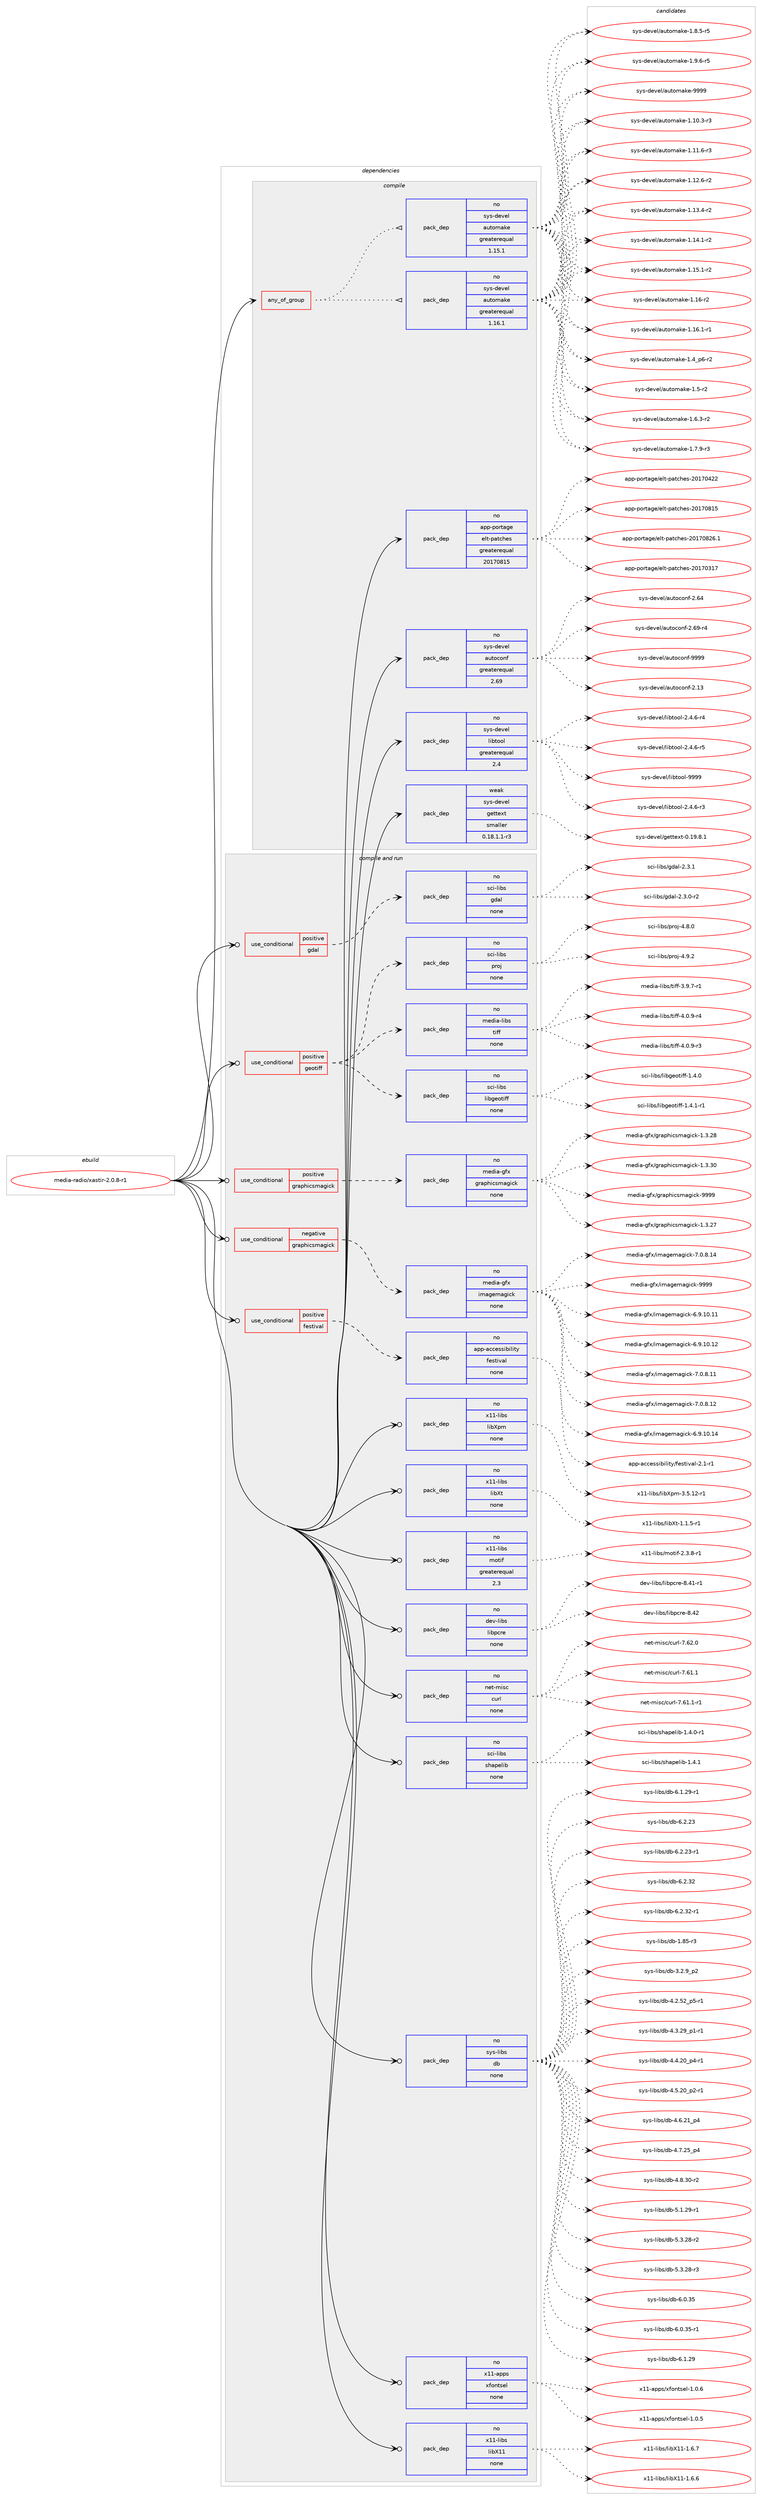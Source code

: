digraph prolog {

# *************
# Graph options
# *************

newrank=true;
concentrate=true;
compound=true;
graph [rankdir=LR,fontname=Helvetica,fontsize=10,ranksep=1.5];#, ranksep=2.5, nodesep=0.2];
edge  [arrowhead=vee];
node  [fontname=Helvetica,fontsize=10];

# **********
# The ebuild
# **********

subgraph cluster_leftcol {
color=gray;
rank=same;
label=<<i>ebuild</i>>;
id [label="media-radio/xastir-2.0.8-r1", color=red, width=4, href="../media-radio/xastir-2.0.8-r1.svg"];
}

# ****************
# The dependencies
# ****************

subgraph cluster_midcol {
color=gray;
label=<<i>dependencies</i>>;
subgraph cluster_compile {
fillcolor="#eeeeee";
style=filled;
label=<<i>compile</i>>;
subgraph any140 {
dependency5799 [label=<<TABLE BORDER="0" CELLBORDER="1" CELLSPACING="0" CELLPADDING="4"><TR><TD CELLPADDING="10">any_of_group</TD></TR></TABLE>>, shape=none, color=red];subgraph pack4756 {
dependency5800 [label=<<TABLE BORDER="0" CELLBORDER="1" CELLSPACING="0" CELLPADDING="4" WIDTH="220"><TR><TD ROWSPAN="6" CELLPADDING="30">pack_dep</TD></TR><TR><TD WIDTH="110">no</TD></TR><TR><TD>sys-devel</TD></TR><TR><TD>automake</TD></TR><TR><TD>greaterequal</TD></TR><TR><TD>1.16.1</TD></TR></TABLE>>, shape=none, color=blue];
}
dependency5799:e -> dependency5800:w [weight=20,style="dotted",arrowhead="oinv"];
subgraph pack4757 {
dependency5801 [label=<<TABLE BORDER="0" CELLBORDER="1" CELLSPACING="0" CELLPADDING="4" WIDTH="220"><TR><TD ROWSPAN="6" CELLPADDING="30">pack_dep</TD></TR><TR><TD WIDTH="110">no</TD></TR><TR><TD>sys-devel</TD></TR><TR><TD>automake</TD></TR><TR><TD>greaterequal</TD></TR><TR><TD>1.15.1</TD></TR></TABLE>>, shape=none, color=blue];
}
dependency5799:e -> dependency5801:w [weight=20,style="dotted",arrowhead="oinv"];
}
id:e -> dependency5799:w [weight=20,style="solid",arrowhead="vee"];
subgraph pack4758 {
dependency5802 [label=<<TABLE BORDER="0" CELLBORDER="1" CELLSPACING="0" CELLPADDING="4" WIDTH="220"><TR><TD ROWSPAN="6" CELLPADDING="30">pack_dep</TD></TR><TR><TD WIDTH="110">no</TD></TR><TR><TD>app-portage</TD></TR><TR><TD>elt-patches</TD></TR><TR><TD>greaterequal</TD></TR><TR><TD>20170815</TD></TR></TABLE>>, shape=none, color=blue];
}
id:e -> dependency5802:w [weight=20,style="solid",arrowhead="vee"];
subgraph pack4759 {
dependency5803 [label=<<TABLE BORDER="0" CELLBORDER="1" CELLSPACING="0" CELLPADDING="4" WIDTH="220"><TR><TD ROWSPAN="6" CELLPADDING="30">pack_dep</TD></TR><TR><TD WIDTH="110">no</TD></TR><TR><TD>sys-devel</TD></TR><TR><TD>autoconf</TD></TR><TR><TD>greaterequal</TD></TR><TR><TD>2.69</TD></TR></TABLE>>, shape=none, color=blue];
}
id:e -> dependency5803:w [weight=20,style="solid",arrowhead="vee"];
subgraph pack4760 {
dependency5804 [label=<<TABLE BORDER="0" CELLBORDER="1" CELLSPACING="0" CELLPADDING="4" WIDTH="220"><TR><TD ROWSPAN="6" CELLPADDING="30">pack_dep</TD></TR><TR><TD WIDTH="110">no</TD></TR><TR><TD>sys-devel</TD></TR><TR><TD>libtool</TD></TR><TR><TD>greaterequal</TD></TR><TR><TD>2.4</TD></TR></TABLE>>, shape=none, color=blue];
}
id:e -> dependency5804:w [weight=20,style="solid",arrowhead="vee"];
subgraph pack4761 {
dependency5805 [label=<<TABLE BORDER="0" CELLBORDER="1" CELLSPACING="0" CELLPADDING="4" WIDTH="220"><TR><TD ROWSPAN="6" CELLPADDING="30">pack_dep</TD></TR><TR><TD WIDTH="110">weak</TD></TR><TR><TD>sys-devel</TD></TR><TR><TD>gettext</TD></TR><TR><TD>smaller</TD></TR><TR><TD>0.18.1.1-r3</TD></TR></TABLE>>, shape=none, color=blue];
}
id:e -> dependency5805:w [weight=20,style="solid",arrowhead="vee"];
}
subgraph cluster_compileandrun {
fillcolor="#eeeeee";
style=filled;
label=<<i>compile and run</i>>;
subgraph cond895 {
dependency5806 [label=<<TABLE BORDER="0" CELLBORDER="1" CELLSPACING="0" CELLPADDING="4"><TR><TD ROWSPAN="3" CELLPADDING="10">use_conditional</TD></TR><TR><TD>negative</TD></TR><TR><TD>graphicsmagick</TD></TR></TABLE>>, shape=none, color=red];
subgraph pack4762 {
dependency5807 [label=<<TABLE BORDER="0" CELLBORDER="1" CELLSPACING="0" CELLPADDING="4" WIDTH="220"><TR><TD ROWSPAN="6" CELLPADDING="30">pack_dep</TD></TR><TR><TD WIDTH="110">no</TD></TR><TR><TD>media-gfx</TD></TR><TR><TD>imagemagick</TD></TR><TR><TD>none</TD></TR><TR><TD></TD></TR></TABLE>>, shape=none, color=blue];
}
dependency5806:e -> dependency5807:w [weight=20,style="dashed",arrowhead="vee"];
}
id:e -> dependency5806:w [weight=20,style="solid",arrowhead="odotvee"];
subgraph cond896 {
dependency5808 [label=<<TABLE BORDER="0" CELLBORDER="1" CELLSPACING="0" CELLPADDING="4"><TR><TD ROWSPAN="3" CELLPADDING="10">use_conditional</TD></TR><TR><TD>positive</TD></TR><TR><TD>festival</TD></TR></TABLE>>, shape=none, color=red];
subgraph pack4763 {
dependency5809 [label=<<TABLE BORDER="0" CELLBORDER="1" CELLSPACING="0" CELLPADDING="4" WIDTH="220"><TR><TD ROWSPAN="6" CELLPADDING="30">pack_dep</TD></TR><TR><TD WIDTH="110">no</TD></TR><TR><TD>app-accessibility</TD></TR><TR><TD>festival</TD></TR><TR><TD>none</TD></TR><TR><TD></TD></TR></TABLE>>, shape=none, color=blue];
}
dependency5808:e -> dependency5809:w [weight=20,style="dashed",arrowhead="vee"];
}
id:e -> dependency5808:w [weight=20,style="solid",arrowhead="odotvee"];
subgraph cond897 {
dependency5810 [label=<<TABLE BORDER="0" CELLBORDER="1" CELLSPACING="0" CELLPADDING="4"><TR><TD ROWSPAN="3" CELLPADDING="10">use_conditional</TD></TR><TR><TD>positive</TD></TR><TR><TD>gdal</TD></TR></TABLE>>, shape=none, color=red];
subgraph pack4764 {
dependency5811 [label=<<TABLE BORDER="0" CELLBORDER="1" CELLSPACING="0" CELLPADDING="4" WIDTH="220"><TR><TD ROWSPAN="6" CELLPADDING="30">pack_dep</TD></TR><TR><TD WIDTH="110">no</TD></TR><TR><TD>sci-libs</TD></TR><TR><TD>gdal</TD></TR><TR><TD>none</TD></TR><TR><TD></TD></TR></TABLE>>, shape=none, color=blue];
}
dependency5810:e -> dependency5811:w [weight=20,style="dashed",arrowhead="vee"];
}
id:e -> dependency5810:w [weight=20,style="solid",arrowhead="odotvee"];
subgraph cond898 {
dependency5812 [label=<<TABLE BORDER="0" CELLBORDER="1" CELLSPACING="0" CELLPADDING="4"><TR><TD ROWSPAN="3" CELLPADDING="10">use_conditional</TD></TR><TR><TD>positive</TD></TR><TR><TD>geotiff</TD></TR></TABLE>>, shape=none, color=red];
subgraph pack4765 {
dependency5813 [label=<<TABLE BORDER="0" CELLBORDER="1" CELLSPACING="0" CELLPADDING="4" WIDTH="220"><TR><TD ROWSPAN="6" CELLPADDING="30">pack_dep</TD></TR><TR><TD WIDTH="110">no</TD></TR><TR><TD>sci-libs</TD></TR><TR><TD>proj</TD></TR><TR><TD>none</TD></TR><TR><TD></TD></TR></TABLE>>, shape=none, color=blue];
}
dependency5812:e -> dependency5813:w [weight=20,style="dashed",arrowhead="vee"];
subgraph pack4766 {
dependency5814 [label=<<TABLE BORDER="0" CELLBORDER="1" CELLSPACING="0" CELLPADDING="4" WIDTH="220"><TR><TD ROWSPAN="6" CELLPADDING="30">pack_dep</TD></TR><TR><TD WIDTH="110">no</TD></TR><TR><TD>sci-libs</TD></TR><TR><TD>libgeotiff</TD></TR><TR><TD>none</TD></TR><TR><TD></TD></TR></TABLE>>, shape=none, color=blue];
}
dependency5812:e -> dependency5814:w [weight=20,style="dashed",arrowhead="vee"];
subgraph pack4767 {
dependency5815 [label=<<TABLE BORDER="0" CELLBORDER="1" CELLSPACING="0" CELLPADDING="4" WIDTH="220"><TR><TD ROWSPAN="6" CELLPADDING="30">pack_dep</TD></TR><TR><TD WIDTH="110">no</TD></TR><TR><TD>media-libs</TD></TR><TR><TD>tiff</TD></TR><TR><TD>none</TD></TR><TR><TD></TD></TR></TABLE>>, shape=none, color=blue];
}
dependency5812:e -> dependency5815:w [weight=20,style="dashed",arrowhead="vee"];
}
id:e -> dependency5812:w [weight=20,style="solid",arrowhead="odotvee"];
subgraph cond899 {
dependency5816 [label=<<TABLE BORDER="0" CELLBORDER="1" CELLSPACING="0" CELLPADDING="4"><TR><TD ROWSPAN="3" CELLPADDING="10">use_conditional</TD></TR><TR><TD>positive</TD></TR><TR><TD>graphicsmagick</TD></TR></TABLE>>, shape=none, color=red];
subgraph pack4768 {
dependency5817 [label=<<TABLE BORDER="0" CELLBORDER="1" CELLSPACING="0" CELLPADDING="4" WIDTH="220"><TR><TD ROWSPAN="6" CELLPADDING="30">pack_dep</TD></TR><TR><TD WIDTH="110">no</TD></TR><TR><TD>media-gfx</TD></TR><TR><TD>graphicsmagick</TD></TR><TR><TD>none</TD></TR><TR><TD></TD></TR></TABLE>>, shape=none, color=blue];
}
dependency5816:e -> dependency5817:w [weight=20,style="dashed",arrowhead="vee"];
}
id:e -> dependency5816:w [weight=20,style="solid",arrowhead="odotvee"];
subgraph pack4769 {
dependency5818 [label=<<TABLE BORDER="0" CELLBORDER="1" CELLSPACING="0" CELLPADDING="4" WIDTH="220"><TR><TD ROWSPAN="6" CELLPADDING="30">pack_dep</TD></TR><TR><TD WIDTH="110">no</TD></TR><TR><TD>dev-libs</TD></TR><TR><TD>libpcre</TD></TR><TR><TD>none</TD></TR><TR><TD></TD></TR></TABLE>>, shape=none, color=blue];
}
id:e -> dependency5818:w [weight=20,style="solid",arrowhead="odotvee"];
subgraph pack4770 {
dependency5819 [label=<<TABLE BORDER="0" CELLBORDER="1" CELLSPACING="0" CELLPADDING="4" WIDTH="220"><TR><TD ROWSPAN="6" CELLPADDING="30">pack_dep</TD></TR><TR><TD WIDTH="110">no</TD></TR><TR><TD>net-misc</TD></TR><TR><TD>curl</TD></TR><TR><TD>none</TD></TR><TR><TD></TD></TR></TABLE>>, shape=none, color=blue];
}
id:e -> dependency5819:w [weight=20,style="solid",arrowhead="odotvee"];
subgraph pack4771 {
dependency5820 [label=<<TABLE BORDER="0" CELLBORDER="1" CELLSPACING="0" CELLPADDING="4" WIDTH="220"><TR><TD ROWSPAN="6" CELLPADDING="30">pack_dep</TD></TR><TR><TD WIDTH="110">no</TD></TR><TR><TD>sci-libs</TD></TR><TR><TD>shapelib</TD></TR><TR><TD>none</TD></TR><TR><TD></TD></TR></TABLE>>, shape=none, color=blue];
}
id:e -> dependency5820:w [weight=20,style="solid",arrowhead="odotvee"];
subgraph pack4772 {
dependency5821 [label=<<TABLE BORDER="0" CELLBORDER="1" CELLSPACING="0" CELLPADDING="4" WIDTH="220"><TR><TD ROWSPAN="6" CELLPADDING="30">pack_dep</TD></TR><TR><TD WIDTH="110">no</TD></TR><TR><TD>sys-libs</TD></TR><TR><TD>db</TD></TR><TR><TD>none</TD></TR><TR><TD></TD></TR></TABLE>>, shape=none, color=blue];
}
id:e -> dependency5821:w [weight=20,style="solid",arrowhead="odotvee"];
subgraph pack4773 {
dependency5822 [label=<<TABLE BORDER="0" CELLBORDER="1" CELLSPACING="0" CELLPADDING="4" WIDTH="220"><TR><TD ROWSPAN="6" CELLPADDING="30">pack_dep</TD></TR><TR><TD WIDTH="110">no</TD></TR><TR><TD>x11-apps</TD></TR><TR><TD>xfontsel</TD></TR><TR><TD>none</TD></TR><TR><TD></TD></TR></TABLE>>, shape=none, color=blue];
}
id:e -> dependency5822:w [weight=20,style="solid",arrowhead="odotvee"];
subgraph pack4774 {
dependency5823 [label=<<TABLE BORDER="0" CELLBORDER="1" CELLSPACING="0" CELLPADDING="4" WIDTH="220"><TR><TD ROWSPAN="6" CELLPADDING="30">pack_dep</TD></TR><TR><TD WIDTH="110">no</TD></TR><TR><TD>x11-libs</TD></TR><TR><TD>libX11</TD></TR><TR><TD>none</TD></TR><TR><TD></TD></TR></TABLE>>, shape=none, color=blue];
}
id:e -> dependency5823:w [weight=20,style="solid",arrowhead="odotvee"];
subgraph pack4775 {
dependency5824 [label=<<TABLE BORDER="0" CELLBORDER="1" CELLSPACING="0" CELLPADDING="4" WIDTH="220"><TR><TD ROWSPAN="6" CELLPADDING="30">pack_dep</TD></TR><TR><TD WIDTH="110">no</TD></TR><TR><TD>x11-libs</TD></TR><TR><TD>libXpm</TD></TR><TR><TD>none</TD></TR><TR><TD></TD></TR></TABLE>>, shape=none, color=blue];
}
id:e -> dependency5824:w [weight=20,style="solid",arrowhead="odotvee"];
subgraph pack4776 {
dependency5825 [label=<<TABLE BORDER="0" CELLBORDER="1" CELLSPACING="0" CELLPADDING="4" WIDTH="220"><TR><TD ROWSPAN="6" CELLPADDING="30">pack_dep</TD></TR><TR><TD WIDTH="110">no</TD></TR><TR><TD>x11-libs</TD></TR><TR><TD>libXt</TD></TR><TR><TD>none</TD></TR><TR><TD></TD></TR></TABLE>>, shape=none, color=blue];
}
id:e -> dependency5825:w [weight=20,style="solid",arrowhead="odotvee"];
subgraph pack4777 {
dependency5826 [label=<<TABLE BORDER="0" CELLBORDER="1" CELLSPACING="0" CELLPADDING="4" WIDTH="220"><TR><TD ROWSPAN="6" CELLPADDING="30">pack_dep</TD></TR><TR><TD WIDTH="110">no</TD></TR><TR><TD>x11-libs</TD></TR><TR><TD>motif</TD></TR><TR><TD>greaterequal</TD></TR><TR><TD>2.3</TD></TR></TABLE>>, shape=none, color=blue];
}
id:e -> dependency5826:w [weight=20,style="solid",arrowhead="odotvee"];
}
subgraph cluster_run {
fillcolor="#eeeeee";
style=filled;
label=<<i>run</i>>;
}
}

# **************
# The candidates
# **************

subgraph cluster_choices {
rank=same;
color=gray;
label=<<i>candidates</i>>;

subgraph choice4756 {
color=black;
nodesep=1;
choice11512111545100101118101108479711711611110997107101454946494846514511451 [label="sys-devel/automake-1.10.3-r3", color=red, width=4,href="../sys-devel/automake-1.10.3-r3.svg"];
choice11512111545100101118101108479711711611110997107101454946494946544511451 [label="sys-devel/automake-1.11.6-r3", color=red, width=4,href="../sys-devel/automake-1.11.6-r3.svg"];
choice11512111545100101118101108479711711611110997107101454946495046544511450 [label="sys-devel/automake-1.12.6-r2", color=red, width=4,href="../sys-devel/automake-1.12.6-r2.svg"];
choice11512111545100101118101108479711711611110997107101454946495146524511450 [label="sys-devel/automake-1.13.4-r2", color=red, width=4,href="../sys-devel/automake-1.13.4-r2.svg"];
choice11512111545100101118101108479711711611110997107101454946495246494511450 [label="sys-devel/automake-1.14.1-r2", color=red, width=4,href="../sys-devel/automake-1.14.1-r2.svg"];
choice11512111545100101118101108479711711611110997107101454946495346494511450 [label="sys-devel/automake-1.15.1-r2", color=red, width=4,href="../sys-devel/automake-1.15.1-r2.svg"];
choice1151211154510010111810110847971171161111099710710145494649544511450 [label="sys-devel/automake-1.16-r2", color=red, width=4,href="../sys-devel/automake-1.16-r2.svg"];
choice11512111545100101118101108479711711611110997107101454946495446494511449 [label="sys-devel/automake-1.16.1-r1", color=red, width=4,href="../sys-devel/automake-1.16.1-r1.svg"];
choice115121115451001011181011084797117116111109971071014549465295112544511450 [label="sys-devel/automake-1.4_p6-r2", color=red, width=4,href="../sys-devel/automake-1.4_p6-r2.svg"];
choice11512111545100101118101108479711711611110997107101454946534511450 [label="sys-devel/automake-1.5-r2", color=red, width=4,href="../sys-devel/automake-1.5-r2.svg"];
choice115121115451001011181011084797117116111109971071014549465446514511450 [label="sys-devel/automake-1.6.3-r2", color=red, width=4,href="../sys-devel/automake-1.6.3-r2.svg"];
choice115121115451001011181011084797117116111109971071014549465546574511451 [label="sys-devel/automake-1.7.9-r3", color=red, width=4,href="../sys-devel/automake-1.7.9-r3.svg"];
choice115121115451001011181011084797117116111109971071014549465646534511453 [label="sys-devel/automake-1.8.5-r5", color=red, width=4,href="../sys-devel/automake-1.8.5-r5.svg"];
choice115121115451001011181011084797117116111109971071014549465746544511453 [label="sys-devel/automake-1.9.6-r5", color=red, width=4,href="../sys-devel/automake-1.9.6-r5.svg"];
choice115121115451001011181011084797117116111109971071014557575757 [label="sys-devel/automake-9999", color=red, width=4,href="../sys-devel/automake-9999.svg"];
dependency5800:e -> choice11512111545100101118101108479711711611110997107101454946494846514511451:w [style=dotted,weight="100"];
dependency5800:e -> choice11512111545100101118101108479711711611110997107101454946494946544511451:w [style=dotted,weight="100"];
dependency5800:e -> choice11512111545100101118101108479711711611110997107101454946495046544511450:w [style=dotted,weight="100"];
dependency5800:e -> choice11512111545100101118101108479711711611110997107101454946495146524511450:w [style=dotted,weight="100"];
dependency5800:e -> choice11512111545100101118101108479711711611110997107101454946495246494511450:w [style=dotted,weight="100"];
dependency5800:e -> choice11512111545100101118101108479711711611110997107101454946495346494511450:w [style=dotted,weight="100"];
dependency5800:e -> choice1151211154510010111810110847971171161111099710710145494649544511450:w [style=dotted,weight="100"];
dependency5800:e -> choice11512111545100101118101108479711711611110997107101454946495446494511449:w [style=dotted,weight="100"];
dependency5800:e -> choice115121115451001011181011084797117116111109971071014549465295112544511450:w [style=dotted,weight="100"];
dependency5800:e -> choice11512111545100101118101108479711711611110997107101454946534511450:w [style=dotted,weight="100"];
dependency5800:e -> choice115121115451001011181011084797117116111109971071014549465446514511450:w [style=dotted,weight="100"];
dependency5800:e -> choice115121115451001011181011084797117116111109971071014549465546574511451:w [style=dotted,weight="100"];
dependency5800:e -> choice115121115451001011181011084797117116111109971071014549465646534511453:w [style=dotted,weight="100"];
dependency5800:e -> choice115121115451001011181011084797117116111109971071014549465746544511453:w [style=dotted,weight="100"];
dependency5800:e -> choice115121115451001011181011084797117116111109971071014557575757:w [style=dotted,weight="100"];
}
subgraph choice4757 {
color=black;
nodesep=1;
choice11512111545100101118101108479711711611110997107101454946494846514511451 [label="sys-devel/automake-1.10.3-r3", color=red, width=4,href="../sys-devel/automake-1.10.3-r3.svg"];
choice11512111545100101118101108479711711611110997107101454946494946544511451 [label="sys-devel/automake-1.11.6-r3", color=red, width=4,href="../sys-devel/automake-1.11.6-r3.svg"];
choice11512111545100101118101108479711711611110997107101454946495046544511450 [label="sys-devel/automake-1.12.6-r2", color=red, width=4,href="../sys-devel/automake-1.12.6-r2.svg"];
choice11512111545100101118101108479711711611110997107101454946495146524511450 [label="sys-devel/automake-1.13.4-r2", color=red, width=4,href="../sys-devel/automake-1.13.4-r2.svg"];
choice11512111545100101118101108479711711611110997107101454946495246494511450 [label="sys-devel/automake-1.14.1-r2", color=red, width=4,href="../sys-devel/automake-1.14.1-r2.svg"];
choice11512111545100101118101108479711711611110997107101454946495346494511450 [label="sys-devel/automake-1.15.1-r2", color=red, width=4,href="../sys-devel/automake-1.15.1-r2.svg"];
choice1151211154510010111810110847971171161111099710710145494649544511450 [label="sys-devel/automake-1.16-r2", color=red, width=4,href="../sys-devel/automake-1.16-r2.svg"];
choice11512111545100101118101108479711711611110997107101454946495446494511449 [label="sys-devel/automake-1.16.1-r1", color=red, width=4,href="../sys-devel/automake-1.16.1-r1.svg"];
choice115121115451001011181011084797117116111109971071014549465295112544511450 [label="sys-devel/automake-1.4_p6-r2", color=red, width=4,href="../sys-devel/automake-1.4_p6-r2.svg"];
choice11512111545100101118101108479711711611110997107101454946534511450 [label="sys-devel/automake-1.5-r2", color=red, width=4,href="../sys-devel/automake-1.5-r2.svg"];
choice115121115451001011181011084797117116111109971071014549465446514511450 [label="sys-devel/automake-1.6.3-r2", color=red, width=4,href="../sys-devel/automake-1.6.3-r2.svg"];
choice115121115451001011181011084797117116111109971071014549465546574511451 [label="sys-devel/automake-1.7.9-r3", color=red, width=4,href="../sys-devel/automake-1.7.9-r3.svg"];
choice115121115451001011181011084797117116111109971071014549465646534511453 [label="sys-devel/automake-1.8.5-r5", color=red, width=4,href="../sys-devel/automake-1.8.5-r5.svg"];
choice115121115451001011181011084797117116111109971071014549465746544511453 [label="sys-devel/automake-1.9.6-r5", color=red, width=4,href="../sys-devel/automake-1.9.6-r5.svg"];
choice115121115451001011181011084797117116111109971071014557575757 [label="sys-devel/automake-9999", color=red, width=4,href="../sys-devel/automake-9999.svg"];
dependency5801:e -> choice11512111545100101118101108479711711611110997107101454946494846514511451:w [style=dotted,weight="100"];
dependency5801:e -> choice11512111545100101118101108479711711611110997107101454946494946544511451:w [style=dotted,weight="100"];
dependency5801:e -> choice11512111545100101118101108479711711611110997107101454946495046544511450:w [style=dotted,weight="100"];
dependency5801:e -> choice11512111545100101118101108479711711611110997107101454946495146524511450:w [style=dotted,weight="100"];
dependency5801:e -> choice11512111545100101118101108479711711611110997107101454946495246494511450:w [style=dotted,weight="100"];
dependency5801:e -> choice11512111545100101118101108479711711611110997107101454946495346494511450:w [style=dotted,weight="100"];
dependency5801:e -> choice1151211154510010111810110847971171161111099710710145494649544511450:w [style=dotted,weight="100"];
dependency5801:e -> choice11512111545100101118101108479711711611110997107101454946495446494511449:w [style=dotted,weight="100"];
dependency5801:e -> choice115121115451001011181011084797117116111109971071014549465295112544511450:w [style=dotted,weight="100"];
dependency5801:e -> choice11512111545100101118101108479711711611110997107101454946534511450:w [style=dotted,weight="100"];
dependency5801:e -> choice115121115451001011181011084797117116111109971071014549465446514511450:w [style=dotted,weight="100"];
dependency5801:e -> choice115121115451001011181011084797117116111109971071014549465546574511451:w [style=dotted,weight="100"];
dependency5801:e -> choice115121115451001011181011084797117116111109971071014549465646534511453:w [style=dotted,weight="100"];
dependency5801:e -> choice115121115451001011181011084797117116111109971071014549465746544511453:w [style=dotted,weight="100"];
dependency5801:e -> choice115121115451001011181011084797117116111109971071014557575757:w [style=dotted,weight="100"];
}
subgraph choice4758 {
color=black;
nodesep=1;
choice97112112451121111141169710310147101108116451129711699104101115455048495548514955 [label="app-portage/elt-patches-20170317", color=red, width=4,href="../app-portage/elt-patches-20170317.svg"];
choice97112112451121111141169710310147101108116451129711699104101115455048495548525050 [label="app-portage/elt-patches-20170422", color=red, width=4,href="../app-portage/elt-patches-20170422.svg"];
choice97112112451121111141169710310147101108116451129711699104101115455048495548564953 [label="app-portage/elt-patches-20170815", color=red, width=4,href="../app-portage/elt-patches-20170815.svg"];
choice971121124511211111411697103101471011081164511297116991041011154550484955485650544649 [label="app-portage/elt-patches-20170826.1", color=red, width=4,href="../app-portage/elt-patches-20170826.1.svg"];
dependency5802:e -> choice97112112451121111141169710310147101108116451129711699104101115455048495548514955:w [style=dotted,weight="100"];
dependency5802:e -> choice97112112451121111141169710310147101108116451129711699104101115455048495548525050:w [style=dotted,weight="100"];
dependency5802:e -> choice97112112451121111141169710310147101108116451129711699104101115455048495548564953:w [style=dotted,weight="100"];
dependency5802:e -> choice971121124511211111411697103101471011081164511297116991041011154550484955485650544649:w [style=dotted,weight="100"];
}
subgraph choice4759 {
color=black;
nodesep=1;
choice115121115451001011181011084797117116111991111101024550464951 [label="sys-devel/autoconf-2.13", color=red, width=4,href="../sys-devel/autoconf-2.13.svg"];
choice115121115451001011181011084797117116111991111101024550465452 [label="sys-devel/autoconf-2.64", color=red, width=4,href="../sys-devel/autoconf-2.64.svg"];
choice1151211154510010111810110847971171161119911111010245504654574511452 [label="sys-devel/autoconf-2.69-r4", color=red, width=4,href="../sys-devel/autoconf-2.69-r4.svg"];
choice115121115451001011181011084797117116111991111101024557575757 [label="sys-devel/autoconf-9999", color=red, width=4,href="../sys-devel/autoconf-9999.svg"];
dependency5803:e -> choice115121115451001011181011084797117116111991111101024550464951:w [style=dotted,weight="100"];
dependency5803:e -> choice115121115451001011181011084797117116111991111101024550465452:w [style=dotted,weight="100"];
dependency5803:e -> choice1151211154510010111810110847971171161119911111010245504654574511452:w [style=dotted,weight="100"];
dependency5803:e -> choice115121115451001011181011084797117116111991111101024557575757:w [style=dotted,weight="100"];
}
subgraph choice4760 {
color=black;
nodesep=1;
choice1151211154510010111810110847108105981161111111084550465246544511451 [label="sys-devel/libtool-2.4.6-r3", color=red, width=4,href="../sys-devel/libtool-2.4.6-r3.svg"];
choice1151211154510010111810110847108105981161111111084550465246544511452 [label="sys-devel/libtool-2.4.6-r4", color=red, width=4,href="../sys-devel/libtool-2.4.6-r4.svg"];
choice1151211154510010111810110847108105981161111111084550465246544511453 [label="sys-devel/libtool-2.4.6-r5", color=red, width=4,href="../sys-devel/libtool-2.4.6-r5.svg"];
choice1151211154510010111810110847108105981161111111084557575757 [label="sys-devel/libtool-9999", color=red, width=4,href="../sys-devel/libtool-9999.svg"];
dependency5804:e -> choice1151211154510010111810110847108105981161111111084550465246544511451:w [style=dotted,weight="100"];
dependency5804:e -> choice1151211154510010111810110847108105981161111111084550465246544511452:w [style=dotted,weight="100"];
dependency5804:e -> choice1151211154510010111810110847108105981161111111084550465246544511453:w [style=dotted,weight="100"];
dependency5804:e -> choice1151211154510010111810110847108105981161111111084557575757:w [style=dotted,weight="100"];
}
subgraph choice4761 {
color=black;
nodesep=1;
choice1151211154510010111810110847103101116116101120116454846495746564649 [label="sys-devel/gettext-0.19.8.1", color=red, width=4,href="../sys-devel/gettext-0.19.8.1.svg"];
dependency5805:e -> choice1151211154510010111810110847103101116116101120116454846495746564649:w [style=dotted,weight="100"];
}
subgraph choice4762 {
color=black;
nodesep=1;
choice10910110010597451031021204710510997103101109971031059910745544657464948464949 [label="media-gfx/imagemagick-6.9.10.11", color=red, width=4,href="../media-gfx/imagemagick-6.9.10.11.svg"];
choice10910110010597451031021204710510997103101109971031059910745544657464948464950 [label="media-gfx/imagemagick-6.9.10.12", color=red, width=4,href="../media-gfx/imagemagick-6.9.10.12.svg"];
choice109101100105974510310212047105109971031011099710310599107455546484656464949 [label="media-gfx/imagemagick-7.0.8.11", color=red, width=4,href="../media-gfx/imagemagick-7.0.8.11.svg"];
choice109101100105974510310212047105109971031011099710310599107455546484656464950 [label="media-gfx/imagemagick-7.0.8.12", color=red, width=4,href="../media-gfx/imagemagick-7.0.8.12.svg"];
choice10910110010597451031021204710510997103101109971031059910745544657464948464952 [label="media-gfx/imagemagick-6.9.10.14", color=red, width=4,href="../media-gfx/imagemagick-6.9.10.14.svg"];
choice109101100105974510310212047105109971031011099710310599107455546484656464952 [label="media-gfx/imagemagick-7.0.8.14", color=red, width=4,href="../media-gfx/imagemagick-7.0.8.14.svg"];
choice1091011001059745103102120471051099710310110997103105991074557575757 [label="media-gfx/imagemagick-9999", color=red, width=4,href="../media-gfx/imagemagick-9999.svg"];
dependency5807:e -> choice10910110010597451031021204710510997103101109971031059910745544657464948464949:w [style=dotted,weight="100"];
dependency5807:e -> choice10910110010597451031021204710510997103101109971031059910745544657464948464950:w [style=dotted,weight="100"];
dependency5807:e -> choice109101100105974510310212047105109971031011099710310599107455546484656464949:w [style=dotted,weight="100"];
dependency5807:e -> choice109101100105974510310212047105109971031011099710310599107455546484656464950:w [style=dotted,weight="100"];
dependency5807:e -> choice10910110010597451031021204710510997103101109971031059910745544657464948464952:w [style=dotted,weight="100"];
dependency5807:e -> choice109101100105974510310212047105109971031011099710310599107455546484656464952:w [style=dotted,weight="100"];
dependency5807:e -> choice1091011001059745103102120471051099710310110997103105991074557575757:w [style=dotted,weight="100"];
}
subgraph choice4763 {
color=black;
nodesep=1;
choice9711211245979999101115115105981051081051161214710210111511610511897108455046494511449 [label="app-accessibility/festival-2.1-r1", color=red, width=4,href="../app-accessibility/festival-2.1-r1.svg"];
dependency5809:e -> choice9711211245979999101115115105981051081051161214710210111511610511897108455046494511449:w [style=dotted,weight="100"];
}
subgraph choice4764 {
color=black;
nodesep=1;
choice11599105451081059811547103100971084550465146484511450 [label="sci-libs/gdal-2.3.0-r2", color=red, width=4,href="../sci-libs/gdal-2.3.0-r2.svg"];
choice1159910545108105981154710310097108455046514649 [label="sci-libs/gdal-2.3.1", color=red, width=4,href="../sci-libs/gdal-2.3.1.svg"];
dependency5811:e -> choice11599105451081059811547103100971084550465146484511450:w [style=dotted,weight="100"];
dependency5811:e -> choice1159910545108105981154710310097108455046514649:w [style=dotted,weight="100"];
}
subgraph choice4765 {
color=black;
nodesep=1;
choice11599105451081059811547112114111106455246564648 [label="sci-libs/proj-4.8.0", color=red, width=4,href="../sci-libs/proj-4.8.0.svg"];
choice11599105451081059811547112114111106455246574650 [label="sci-libs/proj-4.9.2", color=red, width=4,href="../sci-libs/proj-4.9.2.svg"];
dependency5813:e -> choice11599105451081059811547112114111106455246564648:w [style=dotted,weight="100"];
dependency5813:e -> choice11599105451081059811547112114111106455246574650:w [style=dotted,weight="100"];
}
subgraph choice4766 {
color=black;
nodesep=1;
choice1159910545108105981154710810598103101111116105102102454946524648 [label="sci-libs/libgeotiff-1.4.0", color=red, width=4,href="../sci-libs/libgeotiff-1.4.0.svg"];
choice11599105451081059811547108105981031011111161051021024549465246494511449 [label="sci-libs/libgeotiff-1.4.1-r1", color=red, width=4,href="../sci-libs/libgeotiff-1.4.1-r1.svg"];
dependency5814:e -> choice1159910545108105981154710810598103101111116105102102454946524648:w [style=dotted,weight="100"];
dependency5814:e -> choice11599105451081059811547108105981031011111161051021024549465246494511449:w [style=dotted,weight="100"];
}
subgraph choice4767 {
color=black;
nodesep=1;
choice109101100105974510810598115471161051021024552464846574511451 [label="media-libs/tiff-4.0.9-r3", color=red, width=4,href="../media-libs/tiff-4.0.9-r3.svg"];
choice109101100105974510810598115471161051021024551465746554511449 [label="media-libs/tiff-3.9.7-r1", color=red, width=4,href="../media-libs/tiff-3.9.7-r1.svg"];
choice109101100105974510810598115471161051021024552464846574511452 [label="media-libs/tiff-4.0.9-r4", color=red, width=4,href="../media-libs/tiff-4.0.9-r4.svg"];
dependency5815:e -> choice109101100105974510810598115471161051021024552464846574511451:w [style=dotted,weight="100"];
dependency5815:e -> choice109101100105974510810598115471161051021024551465746554511449:w [style=dotted,weight="100"];
dependency5815:e -> choice109101100105974510810598115471161051021024552464846574511452:w [style=dotted,weight="100"];
}
subgraph choice4768 {
color=black;
nodesep=1;
choice1091011001059745103102120471031149711210410599115109971031059910745494651465055 [label="media-gfx/graphicsmagick-1.3.27", color=red, width=4,href="../media-gfx/graphicsmagick-1.3.27.svg"];
choice1091011001059745103102120471031149711210410599115109971031059910745494651465056 [label="media-gfx/graphicsmagick-1.3.28", color=red, width=4,href="../media-gfx/graphicsmagick-1.3.28.svg"];
choice1091011001059745103102120471031149711210410599115109971031059910745494651465148 [label="media-gfx/graphicsmagick-1.3.30", color=red, width=4,href="../media-gfx/graphicsmagick-1.3.30.svg"];
choice109101100105974510310212047103114971121041059911510997103105991074557575757 [label="media-gfx/graphicsmagick-9999", color=red, width=4,href="../media-gfx/graphicsmagick-9999.svg"];
dependency5817:e -> choice1091011001059745103102120471031149711210410599115109971031059910745494651465055:w [style=dotted,weight="100"];
dependency5817:e -> choice1091011001059745103102120471031149711210410599115109971031059910745494651465056:w [style=dotted,weight="100"];
dependency5817:e -> choice1091011001059745103102120471031149711210410599115109971031059910745494651465148:w [style=dotted,weight="100"];
dependency5817:e -> choice109101100105974510310212047103114971121041059911510997103105991074557575757:w [style=dotted,weight="100"];
}
subgraph choice4769 {
color=black;
nodesep=1;
choice100101118451081059811547108105981129911410145564652494511449 [label="dev-libs/libpcre-8.41-r1", color=red, width=4,href="../dev-libs/libpcre-8.41-r1.svg"];
choice10010111845108105981154710810598112991141014556465250 [label="dev-libs/libpcre-8.42", color=red, width=4,href="../dev-libs/libpcre-8.42.svg"];
dependency5818:e -> choice100101118451081059811547108105981129911410145564652494511449:w [style=dotted,weight="100"];
dependency5818:e -> choice10010111845108105981154710810598112991141014556465250:w [style=dotted,weight="100"];
}
subgraph choice4770 {
color=black;
nodesep=1;
choice1101011164510910511599479911711410845554654494649 [label="net-misc/curl-7.61.1", color=red, width=4,href="../net-misc/curl-7.61.1.svg"];
choice11010111645109105115994799117114108455546544946494511449 [label="net-misc/curl-7.61.1-r1", color=red, width=4,href="../net-misc/curl-7.61.1-r1.svg"];
choice1101011164510910511599479911711410845554654504648 [label="net-misc/curl-7.62.0", color=red, width=4,href="../net-misc/curl-7.62.0.svg"];
dependency5819:e -> choice1101011164510910511599479911711410845554654494649:w [style=dotted,weight="100"];
dependency5819:e -> choice11010111645109105115994799117114108455546544946494511449:w [style=dotted,weight="100"];
dependency5819:e -> choice1101011164510910511599479911711410845554654504648:w [style=dotted,weight="100"];
}
subgraph choice4771 {
color=black;
nodesep=1;
choice1159910545108105981154711510497112101108105984549465246484511449 [label="sci-libs/shapelib-1.4.0-r1", color=red, width=4,href="../sci-libs/shapelib-1.4.0-r1.svg"];
choice115991054510810598115471151049711210110810598454946524649 [label="sci-libs/shapelib-1.4.1", color=red, width=4,href="../sci-libs/shapelib-1.4.1.svg"];
dependency5820:e -> choice1159910545108105981154711510497112101108105984549465246484511449:w [style=dotted,weight="100"];
dependency5820:e -> choice115991054510810598115471151049711210110810598454946524649:w [style=dotted,weight="100"];
}
subgraph choice4772 {
color=black;
nodesep=1;
choice1151211154510810598115471009845494656534511451 [label="sys-libs/db-1.85-r3", color=red, width=4,href="../sys-libs/db-1.85-r3.svg"];
choice115121115451081059811547100984551465046579511250 [label="sys-libs/db-3.2.9_p2", color=red, width=4,href="../sys-libs/db-3.2.9_p2.svg"];
choice115121115451081059811547100984552465046535095112534511449 [label="sys-libs/db-4.2.52_p5-r1", color=red, width=4,href="../sys-libs/db-4.2.52_p5-r1.svg"];
choice115121115451081059811547100984552465146505795112494511449 [label="sys-libs/db-4.3.29_p1-r1", color=red, width=4,href="../sys-libs/db-4.3.29_p1-r1.svg"];
choice115121115451081059811547100984552465246504895112524511449 [label="sys-libs/db-4.4.20_p4-r1", color=red, width=4,href="../sys-libs/db-4.4.20_p4-r1.svg"];
choice115121115451081059811547100984552465346504895112504511449 [label="sys-libs/db-4.5.20_p2-r1", color=red, width=4,href="../sys-libs/db-4.5.20_p2-r1.svg"];
choice11512111545108105981154710098455246544650499511252 [label="sys-libs/db-4.6.21_p4", color=red, width=4,href="../sys-libs/db-4.6.21_p4.svg"];
choice11512111545108105981154710098455246554650539511252 [label="sys-libs/db-4.7.25_p4", color=red, width=4,href="../sys-libs/db-4.7.25_p4.svg"];
choice11512111545108105981154710098455246564651484511450 [label="sys-libs/db-4.8.30-r2", color=red, width=4,href="../sys-libs/db-4.8.30-r2.svg"];
choice11512111545108105981154710098455346494650574511449 [label="sys-libs/db-5.1.29-r1", color=red, width=4,href="../sys-libs/db-5.1.29-r1.svg"];
choice11512111545108105981154710098455346514650564511450 [label="sys-libs/db-5.3.28-r2", color=red, width=4,href="../sys-libs/db-5.3.28-r2.svg"];
choice11512111545108105981154710098455346514650564511451 [label="sys-libs/db-5.3.28-r3", color=red, width=4,href="../sys-libs/db-5.3.28-r3.svg"];
choice1151211154510810598115471009845544648465153 [label="sys-libs/db-6.0.35", color=red, width=4,href="../sys-libs/db-6.0.35.svg"];
choice11512111545108105981154710098455446484651534511449 [label="sys-libs/db-6.0.35-r1", color=red, width=4,href="../sys-libs/db-6.0.35-r1.svg"];
choice1151211154510810598115471009845544649465057 [label="sys-libs/db-6.1.29", color=red, width=4,href="../sys-libs/db-6.1.29.svg"];
choice11512111545108105981154710098455446494650574511449 [label="sys-libs/db-6.1.29-r1", color=red, width=4,href="../sys-libs/db-6.1.29-r1.svg"];
choice1151211154510810598115471009845544650465051 [label="sys-libs/db-6.2.23", color=red, width=4,href="../sys-libs/db-6.2.23.svg"];
choice11512111545108105981154710098455446504650514511449 [label="sys-libs/db-6.2.23-r1", color=red, width=4,href="../sys-libs/db-6.2.23-r1.svg"];
choice1151211154510810598115471009845544650465150 [label="sys-libs/db-6.2.32", color=red, width=4,href="../sys-libs/db-6.2.32.svg"];
choice11512111545108105981154710098455446504651504511449 [label="sys-libs/db-6.2.32-r1", color=red, width=4,href="../sys-libs/db-6.2.32-r1.svg"];
dependency5821:e -> choice1151211154510810598115471009845494656534511451:w [style=dotted,weight="100"];
dependency5821:e -> choice115121115451081059811547100984551465046579511250:w [style=dotted,weight="100"];
dependency5821:e -> choice115121115451081059811547100984552465046535095112534511449:w [style=dotted,weight="100"];
dependency5821:e -> choice115121115451081059811547100984552465146505795112494511449:w [style=dotted,weight="100"];
dependency5821:e -> choice115121115451081059811547100984552465246504895112524511449:w [style=dotted,weight="100"];
dependency5821:e -> choice115121115451081059811547100984552465346504895112504511449:w [style=dotted,weight="100"];
dependency5821:e -> choice11512111545108105981154710098455246544650499511252:w [style=dotted,weight="100"];
dependency5821:e -> choice11512111545108105981154710098455246554650539511252:w [style=dotted,weight="100"];
dependency5821:e -> choice11512111545108105981154710098455246564651484511450:w [style=dotted,weight="100"];
dependency5821:e -> choice11512111545108105981154710098455346494650574511449:w [style=dotted,weight="100"];
dependency5821:e -> choice11512111545108105981154710098455346514650564511450:w [style=dotted,weight="100"];
dependency5821:e -> choice11512111545108105981154710098455346514650564511451:w [style=dotted,weight="100"];
dependency5821:e -> choice1151211154510810598115471009845544648465153:w [style=dotted,weight="100"];
dependency5821:e -> choice11512111545108105981154710098455446484651534511449:w [style=dotted,weight="100"];
dependency5821:e -> choice1151211154510810598115471009845544649465057:w [style=dotted,weight="100"];
dependency5821:e -> choice11512111545108105981154710098455446494650574511449:w [style=dotted,weight="100"];
dependency5821:e -> choice1151211154510810598115471009845544650465051:w [style=dotted,weight="100"];
dependency5821:e -> choice11512111545108105981154710098455446504650514511449:w [style=dotted,weight="100"];
dependency5821:e -> choice1151211154510810598115471009845544650465150:w [style=dotted,weight="100"];
dependency5821:e -> choice11512111545108105981154710098455446504651504511449:w [style=dotted,weight="100"];
}
subgraph choice4773 {
color=black;
nodesep=1;
choice1204949459711211211547120102111110116115101108454946484653 [label="x11-apps/xfontsel-1.0.5", color=red, width=4,href="../x11-apps/xfontsel-1.0.5.svg"];
choice1204949459711211211547120102111110116115101108454946484654 [label="x11-apps/xfontsel-1.0.6", color=red, width=4,href="../x11-apps/xfontsel-1.0.6.svg"];
dependency5822:e -> choice1204949459711211211547120102111110116115101108454946484653:w [style=dotted,weight="100"];
dependency5822:e -> choice1204949459711211211547120102111110116115101108454946484654:w [style=dotted,weight="100"];
}
subgraph choice4774 {
color=black;
nodesep=1;
choice120494945108105981154710810598884949454946544654 [label="x11-libs/libX11-1.6.6", color=red, width=4,href="../x11-libs/libX11-1.6.6.svg"];
choice120494945108105981154710810598884949454946544655 [label="x11-libs/libX11-1.6.7", color=red, width=4,href="../x11-libs/libX11-1.6.7.svg"];
dependency5823:e -> choice120494945108105981154710810598884949454946544654:w [style=dotted,weight="100"];
dependency5823:e -> choice120494945108105981154710810598884949454946544655:w [style=dotted,weight="100"];
}
subgraph choice4775 {
color=black;
nodesep=1;
choice12049494510810598115471081059888112109455146534649504511449 [label="x11-libs/libXpm-3.5.12-r1", color=red, width=4,href="../x11-libs/libXpm-3.5.12-r1.svg"];
dependency5824:e -> choice12049494510810598115471081059888112109455146534649504511449:w [style=dotted,weight="100"];
}
subgraph choice4776 {
color=black;
nodesep=1;
choice120494945108105981154710810598881164549464946534511449 [label="x11-libs/libXt-1.1.5-r1", color=red, width=4,href="../x11-libs/libXt-1.1.5-r1.svg"];
dependency5825:e -> choice120494945108105981154710810598881164549464946534511449:w [style=dotted,weight="100"];
}
subgraph choice4777 {
color=black;
nodesep=1;
choice12049494510810598115471091111161051024550465146564511449 [label="x11-libs/motif-2.3.8-r1", color=red, width=4,href="../x11-libs/motif-2.3.8-r1.svg"];
dependency5826:e -> choice12049494510810598115471091111161051024550465146564511449:w [style=dotted,weight="100"];
}
}

}
